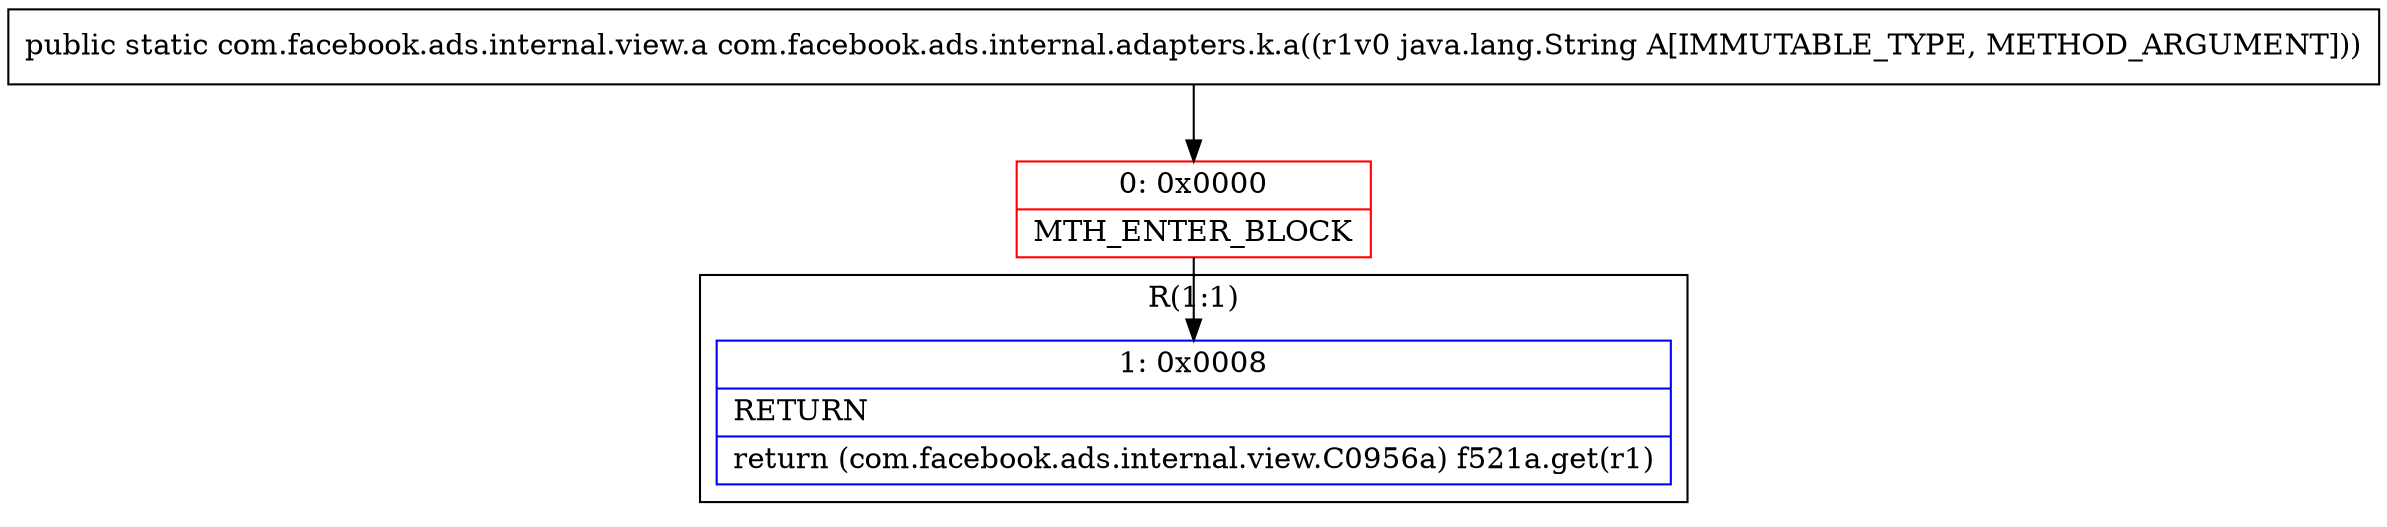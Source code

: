 digraph "CFG forcom.facebook.ads.internal.adapters.k.a(Ljava\/lang\/String;)Lcom\/facebook\/ads\/internal\/view\/a;" {
subgraph cluster_Region_399072251 {
label = "R(1:1)";
node [shape=record,color=blue];
Node_1 [shape=record,label="{1\:\ 0x0008|RETURN\l|return (com.facebook.ads.internal.view.C0956a) f521a.get(r1)\l}"];
}
Node_0 [shape=record,color=red,label="{0\:\ 0x0000|MTH_ENTER_BLOCK\l}"];
MethodNode[shape=record,label="{public static com.facebook.ads.internal.view.a com.facebook.ads.internal.adapters.k.a((r1v0 java.lang.String A[IMMUTABLE_TYPE, METHOD_ARGUMENT])) }"];
MethodNode -> Node_0;
Node_0 -> Node_1;
}

